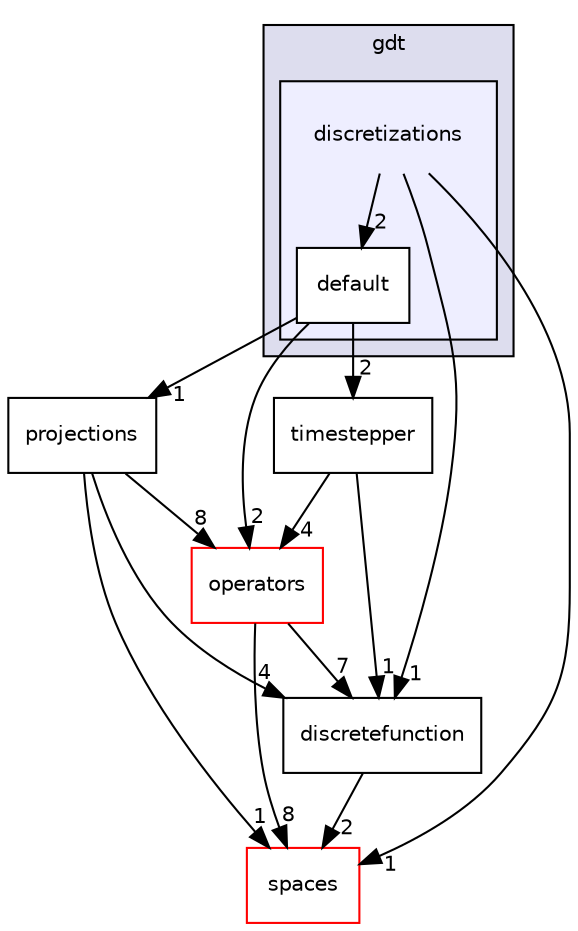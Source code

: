 digraph "discretizations" {
  compound=true
  node [ fontsize="10", fontname="Helvetica"];
  edge [ labelfontsize="10", labelfontname="Helvetica"];
  subgraph clusterdir_34906b46abd2322068aa0195bd244708 {
    graph [ bgcolor="#ddddee", pencolor="black", label="gdt" fontname="Helvetica", fontsize="10", URL="dir_34906b46abd2322068aa0195bd244708.html"]
  subgraph clusterdir_41d9f5b39c5179ec920a2832d15c1859 {
    graph [ bgcolor="#eeeeff", pencolor="black", label="" URL="dir_41d9f5b39c5179ec920a2832d15c1859.html"];
    dir_41d9f5b39c5179ec920a2832d15c1859 [shape=plaintext label="discretizations"];
    dir_f9bbd6e2e57b25448e7fd38e311707ee [shape=box label="default" color="black" fillcolor="white" style="filled" URL="dir_f9bbd6e2e57b25448e7fd38e311707ee.html"];
  }
  }
  dir_422e9240d05ce838e6f6483d1fde367d [shape=box label="projections" URL="dir_422e9240d05ce838e6f6483d1fde367d.html"];
  dir_e555b9af892587a8ff0beb600029e8f8 [shape=box label="discretefunction" URL="dir_e555b9af892587a8ff0beb600029e8f8.html"];
  dir_43d0cc378a1b7044a9ebea179385123e [shape=box label="spaces" fillcolor="white" style="filled" color="red" URL="dir_43d0cc378a1b7044a9ebea179385123e.html"];
  dir_8eae17099f455a1cfbd2c25e13098b8a [shape=box label="operators" fillcolor="white" style="filled" color="red" URL="dir_8eae17099f455a1cfbd2c25e13098b8a.html"];
  dir_af7047e8b8f103b627ea592a78989197 [shape=box label="timestepper" URL="dir_af7047e8b8f103b627ea592a78989197.html"];
  dir_422e9240d05ce838e6f6483d1fde367d->dir_e555b9af892587a8ff0beb600029e8f8 [headlabel="4", labeldistance=1.5 headhref="dir_000030_000021.html"];
  dir_422e9240d05ce838e6f6483d1fde367d->dir_43d0cc378a1b7044a9ebea179385123e [headlabel="1", labeldistance=1.5 headhref="dir_000030_000008.html"];
  dir_422e9240d05ce838e6f6483d1fde367d->dir_8eae17099f455a1cfbd2c25e13098b8a [headlabel="8", labeldistance=1.5 headhref="dir_000030_000014.html"];
  dir_f9bbd6e2e57b25448e7fd38e311707ee->dir_422e9240d05ce838e6f6483d1fde367d [headlabel="1", labeldistance=1.5 headhref="dir_000034_000030.html"];
  dir_f9bbd6e2e57b25448e7fd38e311707ee->dir_8eae17099f455a1cfbd2c25e13098b8a [headlabel="2", labeldistance=1.5 headhref="dir_000034_000014.html"];
  dir_f9bbd6e2e57b25448e7fd38e311707ee->dir_af7047e8b8f103b627ea592a78989197 [headlabel="2", labeldistance=1.5 headhref="dir_000034_000004.html"];
  dir_e555b9af892587a8ff0beb600029e8f8->dir_43d0cc378a1b7044a9ebea179385123e [headlabel="2", labeldistance=1.5 headhref="dir_000021_000008.html"];
  dir_8eae17099f455a1cfbd2c25e13098b8a->dir_e555b9af892587a8ff0beb600029e8f8 [headlabel="7", labeldistance=1.5 headhref="dir_000014_000021.html"];
  dir_8eae17099f455a1cfbd2c25e13098b8a->dir_43d0cc378a1b7044a9ebea179385123e [headlabel="8", labeldistance=1.5 headhref="dir_000014_000008.html"];
  dir_af7047e8b8f103b627ea592a78989197->dir_e555b9af892587a8ff0beb600029e8f8 [headlabel="1", labeldistance=1.5 headhref="dir_000004_000021.html"];
  dir_af7047e8b8f103b627ea592a78989197->dir_8eae17099f455a1cfbd2c25e13098b8a [headlabel="4", labeldistance=1.5 headhref="dir_000004_000014.html"];
  dir_41d9f5b39c5179ec920a2832d15c1859->dir_f9bbd6e2e57b25448e7fd38e311707ee [headlabel="2", labeldistance=1.5 headhref="dir_000022_000034.html"];
  dir_41d9f5b39c5179ec920a2832d15c1859->dir_e555b9af892587a8ff0beb600029e8f8 [headlabel="1", labeldistance=1.5 headhref="dir_000022_000021.html"];
  dir_41d9f5b39c5179ec920a2832d15c1859->dir_43d0cc378a1b7044a9ebea179385123e [headlabel="1", labeldistance=1.5 headhref="dir_000022_000008.html"];
}

